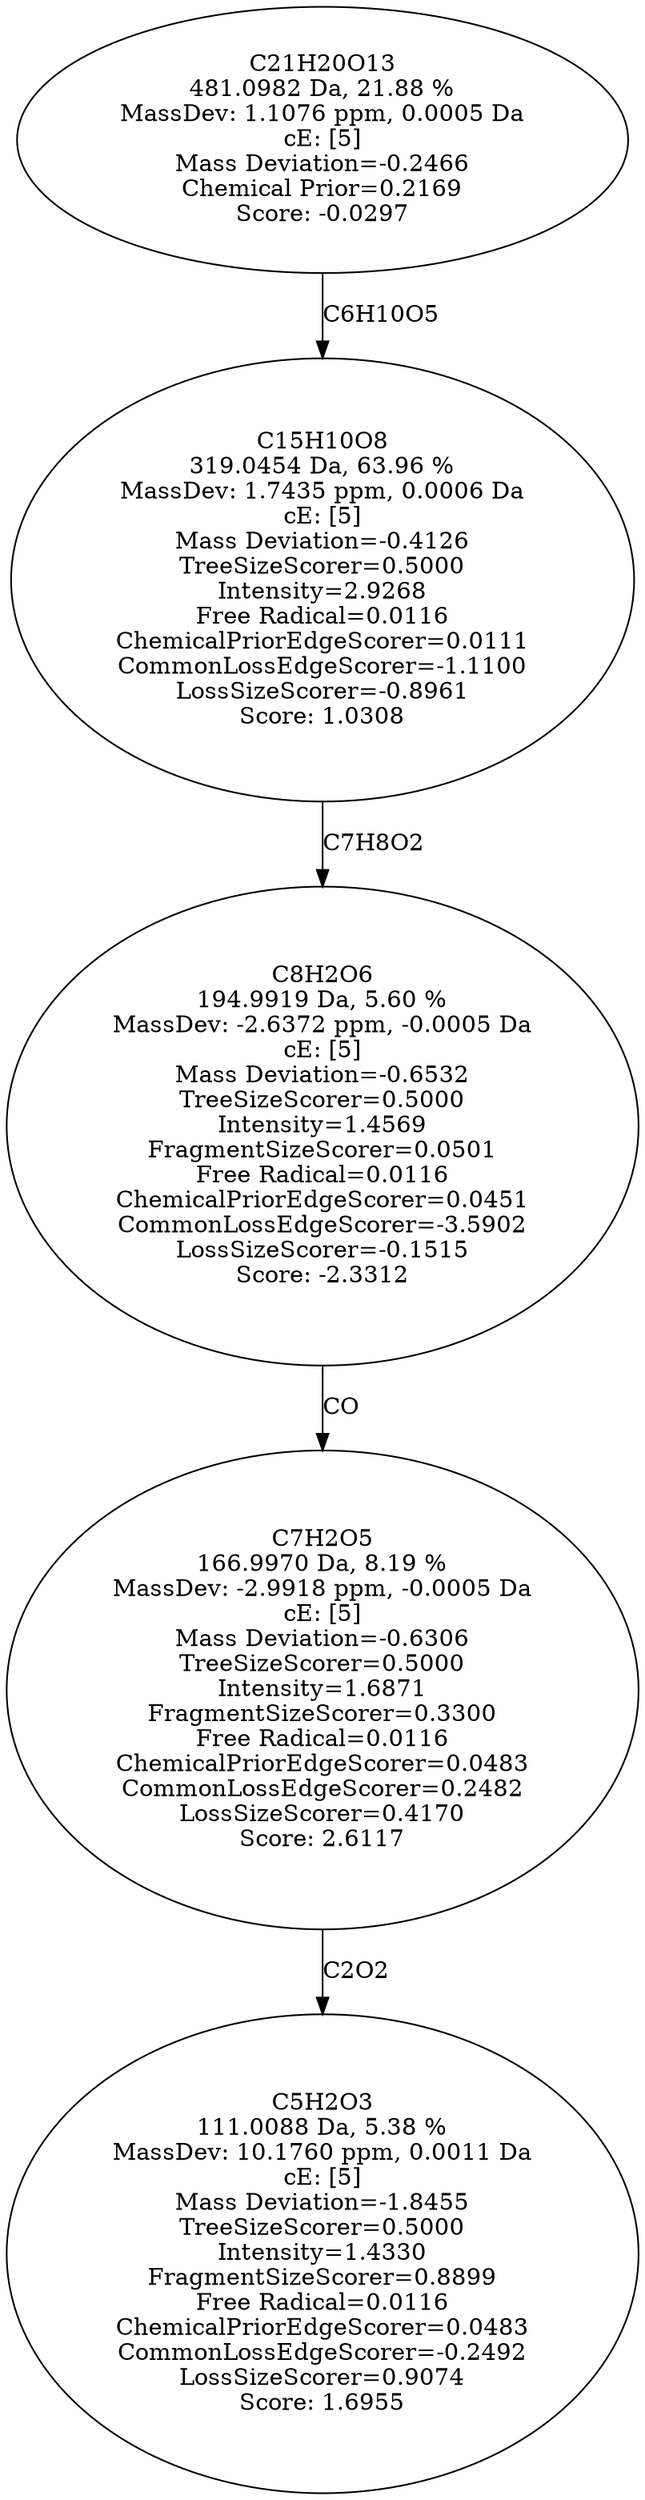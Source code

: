 strict digraph {
v1 [label="C5H2O3\n111.0088 Da, 5.38 %\nMassDev: 10.1760 ppm, 0.0011 Da\ncE: [5]\nMass Deviation=-1.8455\nTreeSizeScorer=0.5000\nIntensity=1.4330\nFragmentSizeScorer=0.8899\nFree Radical=0.0116\nChemicalPriorEdgeScorer=0.0483\nCommonLossEdgeScorer=-0.2492\nLossSizeScorer=0.9074\nScore: 1.6955"];
v2 [label="C7H2O5\n166.9970 Da, 8.19 %\nMassDev: -2.9918 ppm, -0.0005 Da\ncE: [5]\nMass Deviation=-0.6306\nTreeSizeScorer=0.5000\nIntensity=1.6871\nFragmentSizeScorer=0.3300\nFree Radical=0.0116\nChemicalPriorEdgeScorer=0.0483\nCommonLossEdgeScorer=0.2482\nLossSizeScorer=0.4170\nScore: 2.6117"];
v3 [label="C8H2O6\n194.9919 Da, 5.60 %\nMassDev: -2.6372 ppm, -0.0005 Da\ncE: [5]\nMass Deviation=-0.6532\nTreeSizeScorer=0.5000\nIntensity=1.4569\nFragmentSizeScorer=0.0501\nFree Radical=0.0116\nChemicalPriorEdgeScorer=0.0451\nCommonLossEdgeScorer=-3.5902\nLossSizeScorer=-0.1515\nScore: -2.3312"];
v4 [label="C15H10O8\n319.0454 Da, 63.96 %\nMassDev: 1.7435 ppm, 0.0006 Da\ncE: [5]\nMass Deviation=-0.4126\nTreeSizeScorer=0.5000\nIntensity=2.9268\nFree Radical=0.0116\nChemicalPriorEdgeScorer=0.0111\nCommonLossEdgeScorer=-1.1100\nLossSizeScorer=-0.8961\nScore: 1.0308"];
v5 [label="C21H20O13\n481.0982 Da, 21.88 %\nMassDev: 1.1076 ppm, 0.0005 Da\ncE: [5]\nMass Deviation=-0.2466\nChemical Prior=0.2169\nScore: -0.0297"];
v2 -> v1 [label="C2O2"];
v3 -> v2 [label="CO"];
v4 -> v3 [label="C7H8O2"];
v5 -> v4 [label="C6H10O5"];
}
